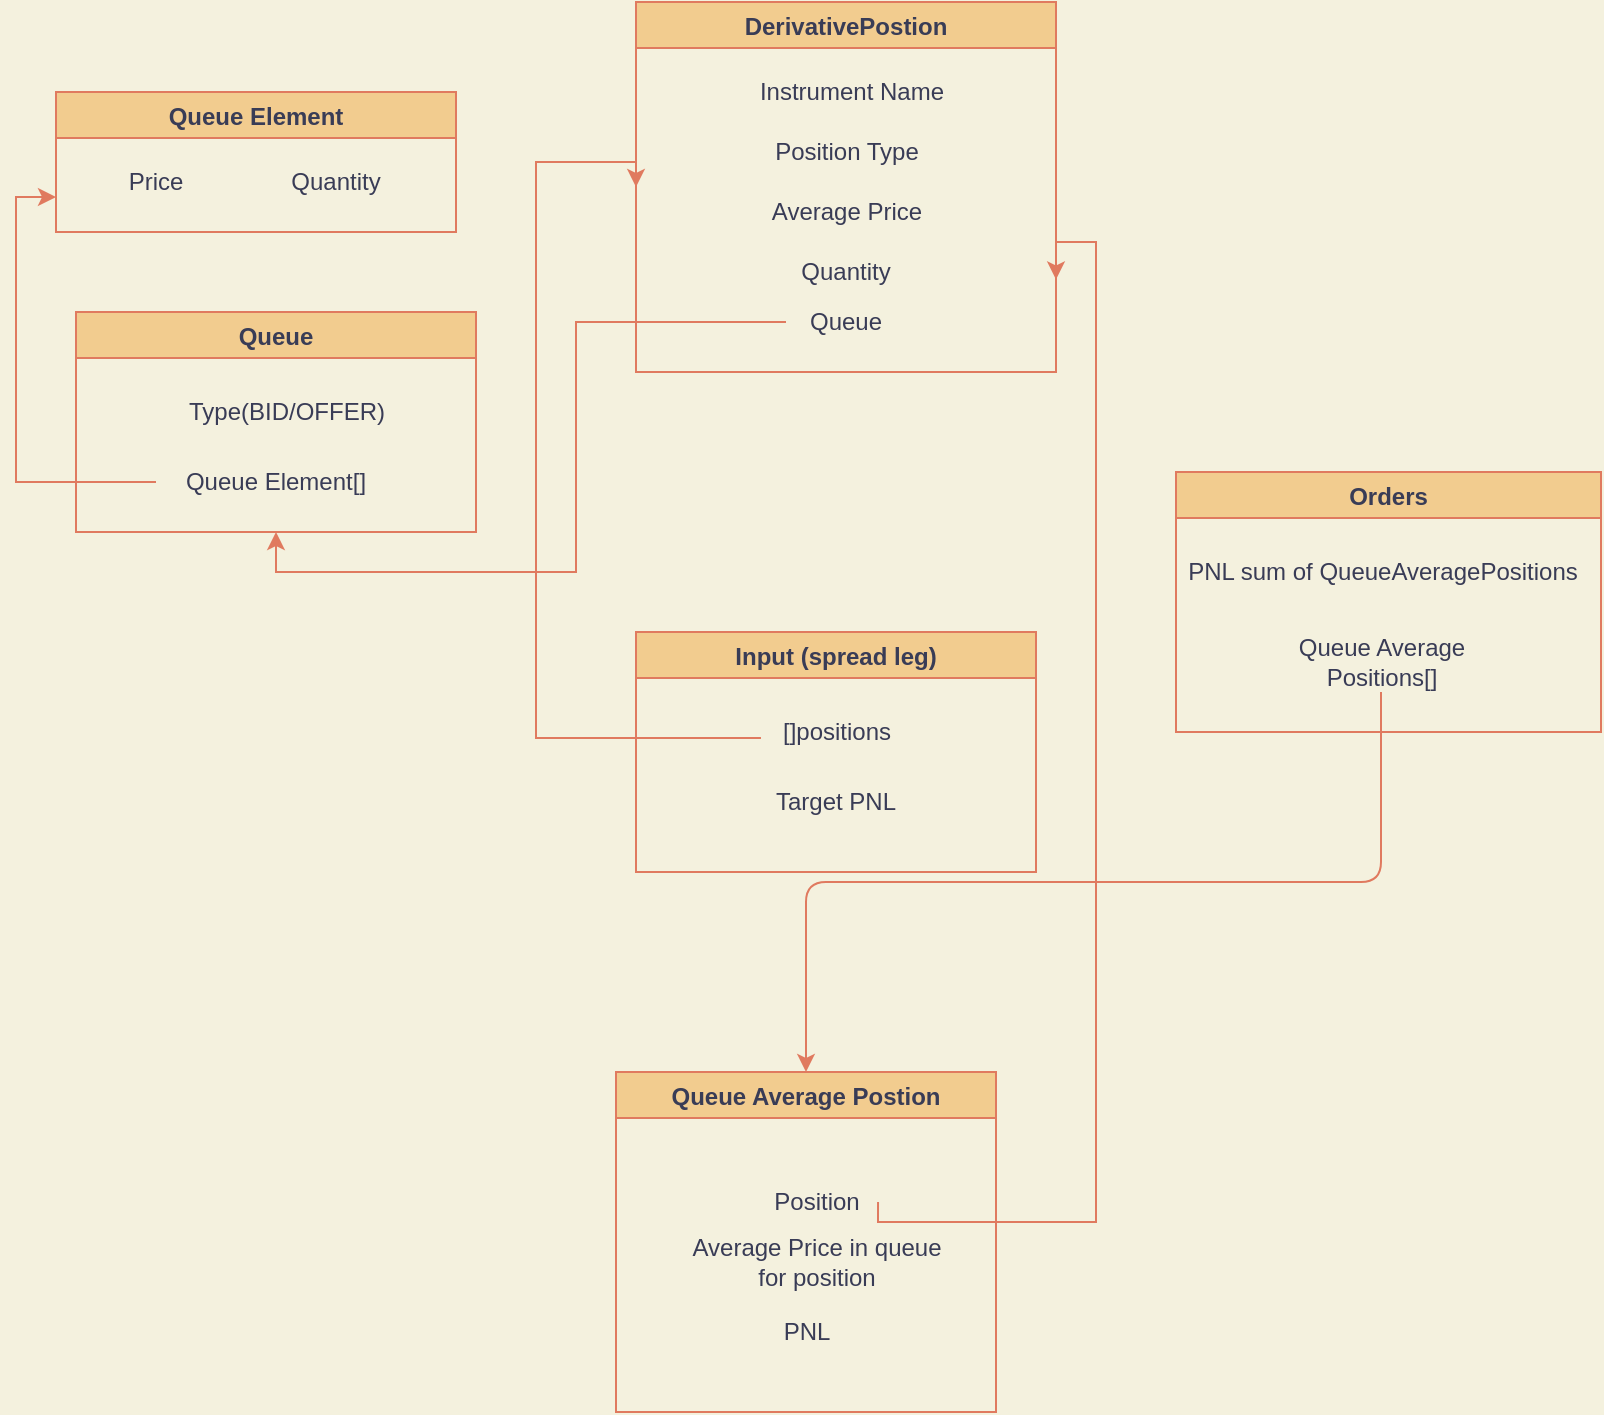 <mxfile version="18.0.4" type="github">
  <diagram id="R2lEEEUBdFMjLlhIrx00" name="Page-1">
    <mxGraphModel dx="1422" dy="752" grid="1" gridSize="10" guides="1" tooltips="1" connect="1" arrows="1" fold="1" page="1" pageScale="1" pageWidth="850" pageHeight="1100" background="#F4F1DE" math="0" shadow="0" extFonts="Permanent Marker^https://fonts.googleapis.com/css?family=Permanent+Marker">
      <root>
        <mxCell id="0" />
        <mxCell id="1" parent="0" />
        <mxCell id="Mf9E2BSEr2ASgr69kRrI-11" value="DerivativePostion" style="swimlane;fontFamily=Helvetica;shadow=0;fillColor=#F2CC8F;strokeColor=#E07A5F;fontColor=#393C56;" parent="1" vertex="1">
          <mxGeometry x="320" y="65" width="210" height="185" as="geometry" />
        </mxCell>
        <mxCell id="Mf9E2BSEr2ASgr69kRrI-15" value="Position Type" style="text;html=1;strokeColor=none;fillColor=none;align=center;verticalAlign=middle;whiteSpace=wrap;rounded=0;shadow=0;fontFamily=Helvetica;fontColor=#393C56;" parent="Mf9E2BSEr2ASgr69kRrI-11" vertex="1">
          <mxGeometry x="53" y="60" width="105" height="30" as="geometry" />
        </mxCell>
        <mxCell id="Mf9E2BSEr2ASgr69kRrI-18" value="Average Price" style="text;html=1;strokeColor=none;fillColor=none;align=center;verticalAlign=middle;whiteSpace=wrap;rounded=0;shadow=0;fontFamily=Helvetica;fontColor=#393C56;" parent="Mf9E2BSEr2ASgr69kRrI-11" vertex="1">
          <mxGeometry x="63" y="90" width="85" height="30" as="geometry" />
        </mxCell>
        <mxCell id="Mf9E2BSEr2ASgr69kRrI-19" value="Quantity" style="text;html=1;strokeColor=none;fillColor=none;align=center;verticalAlign=middle;whiteSpace=wrap;rounded=0;shadow=0;fontFamily=Helvetica;fontColor=#393C56;" parent="Mf9E2BSEr2ASgr69kRrI-11" vertex="1">
          <mxGeometry x="75" y="120" width="60" height="30" as="geometry" />
        </mxCell>
        <mxCell id="Mf9E2BSEr2ASgr69kRrI-59" value="Instrument Name" style="text;html=1;strokeColor=none;fillColor=none;align=center;verticalAlign=middle;whiteSpace=wrap;rounded=0;shadow=0;fontFamily=Helvetica;fontColor=#393C56;" parent="Mf9E2BSEr2ASgr69kRrI-11" vertex="1">
          <mxGeometry x="58" y="30" width="100" height="30" as="geometry" />
        </mxCell>
        <mxCell id="0EmC3urb97hZR-KGXPaL-1" value="Queue" style="text;html=1;strokeColor=none;fillColor=none;align=center;verticalAlign=middle;whiteSpace=wrap;rounded=0;shadow=0;fontFamily=Helvetica;fontColor=#393C56;" vertex="1" parent="Mf9E2BSEr2ASgr69kRrI-11">
          <mxGeometry x="75" y="145" width="60" height="30" as="geometry" />
        </mxCell>
        <mxCell id="Mf9E2BSEr2ASgr69kRrI-22" value="Queue" style="swimlane;fontFamily=Helvetica;shadow=0;fillColor=#F2CC8F;strokeColor=#E07A5F;fontColor=#393C56;" parent="1" vertex="1">
          <mxGeometry x="40" y="220" width="200" height="110" as="geometry" />
        </mxCell>
        <mxCell id="Mf9E2BSEr2ASgr69kRrI-27" value="Type(BID/OFFER)" style="text;html=1;align=center;verticalAlign=middle;resizable=0;points=[];autosize=1;strokeColor=none;fillColor=none;fontFamily=Helvetica;fontColor=#393C56;" parent="Mf9E2BSEr2ASgr69kRrI-22" vertex="1">
          <mxGeometry x="50" y="40" width="110" height="20" as="geometry" />
        </mxCell>
        <mxCell id="Mf9E2BSEr2ASgr69kRrI-30" value="Queue Element[]" style="text;html=1;strokeColor=none;fillColor=none;align=center;verticalAlign=middle;whiteSpace=wrap;rounded=0;shadow=0;fontFamily=Helvetica;fontColor=#393C56;" parent="Mf9E2BSEr2ASgr69kRrI-22" vertex="1">
          <mxGeometry x="40" y="70" width="120" height="30" as="geometry" />
        </mxCell>
        <mxCell id="Mf9E2BSEr2ASgr69kRrI-31" value="Queue Element" style="swimlane;shadow=0;fontFamily=Helvetica;fillColor=#F2CC8F;strokeColor=#E07A5F;fontColor=#393C56;" parent="1" vertex="1">
          <mxGeometry x="30" y="110" width="200" height="70" as="geometry" />
        </mxCell>
        <mxCell id="Mf9E2BSEr2ASgr69kRrI-33" value="Price" style="text;html=1;strokeColor=none;fillColor=none;align=center;verticalAlign=middle;whiteSpace=wrap;rounded=0;shadow=0;fontFamily=Helvetica;fontColor=#393C56;" parent="Mf9E2BSEr2ASgr69kRrI-31" vertex="1">
          <mxGeometry x="20" y="30" width="60" height="30" as="geometry" />
        </mxCell>
        <mxCell id="Mf9E2BSEr2ASgr69kRrI-34" value="Quantity" style="text;html=1;strokeColor=none;fillColor=none;align=center;verticalAlign=middle;whiteSpace=wrap;rounded=0;shadow=0;fontFamily=Helvetica;fontColor=#393C56;" parent="Mf9E2BSEr2ASgr69kRrI-31" vertex="1">
          <mxGeometry x="110" y="30" width="60" height="30" as="geometry" />
        </mxCell>
        <mxCell id="0EmC3urb97hZR-KGXPaL-2" style="edgeStyle=orthogonalEdgeStyle;curved=0;rounded=1;sketch=0;orthogonalLoop=1;jettySize=auto;html=1;exitX=0.5;exitY=1;exitDx=0;exitDy=0;fontColor=#393C56;strokeColor=#E07A5F;fillColor=#F2CC8F;entryX=0.5;entryY=0;entryDx=0;entryDy=0;" edge="1" parent="1" source="Mf9E2BSEr2ASgr69kRrI-42" target="Mf9E2BSEr2ASgr69kRrI-62">
          <mxGeometry relative="1" as="geometry">
            <mxPoint x="692.5" y="660" as="targetPoint" />
          </mxGeometry>
        </mxCell>
        <mxCell id="Mf9E2BSEr2ASgr69kRrI-40" value="Orders" style="swimlane;shadow=0;fontFamily=Helvetica;fillColor=#F2CC8F;strokeColor=#E07A5F;fontColor=#393C56;" parent="1" vertex="1">
          <mxGeometry x="590" y="300" width="212.5" height="130" as="geometry" />
        </mxCell>
        <mxCell id="Mf9E2BSEr2ASgr69kRrI-42" value="Queue Average Positions[]" style="text;html=1;strokeColor=none;fillColor=none;align=center;verticalAlign=middle;whiteSpace=wrap;rounded=0;shadow=0;fontFamily=Helvetica;fontColor=#393C56;" parent="Mf9E2BSEr2ASgr69kRrI-40" vertex="1">
          <mxGeometry x="32.5" y="80" width="140" height="30" as="geometry" />
        </mxCell>
        <mxCell id="0EmC3urb97hZR-KGXPaL-8" value="PNL sum of QueueAveragePositions" style="text;html=1;align=center;verticalAlign=middle;resizable=0;points=[];autosize=1;strokeColor=none;fillColor=none;fontColor=#393C56;" vertex="1" parent="Mf9E2BSEr2ASgr69kRrI-40">
          <mxGeometry x="-7.5" y="40" width="220" height="20" as="geometry" />
        </mxCell>
        <mxCell id="Mf9E2BSEr2ASgr69kRrI-44" value="Input (spread leg)" style="swimlane;shadow=0;fontFamily=Helvetica;fillColor=#F2CC8F;strokeColor=#E07A5F;fontColor=#393C56;" parent="1" vertex="1">
          <mxGeometry x="320" y="380" width="200" height="120" as="geometry" />
        </mxCell>
        <mxCell id="Mf9E2BSEr2ASgr69kRrI-55" value="[]positions" style="text;html=1;align=center;verticalAlign=middle;resizable=0;points=[];autosize=1;strokeColor=none;fillColor=none;fontFamily=Helvetica;fontColor=#393C56;" parent="Mf9E2BSEr2ASgr69kRrI-44" vertex="1">
          <mxGeometry x="65" y="40" width="70" height="20" as="geometry" />
        </mxCell>
        <mxCell id="Mf9E2BSEr2ASgr69kRrI-57" value="Target PNL" style="text;html=1;strokeColor=none;fillColor=none;align=center;verticalAlign=middle;whiteSpace=wrap;rounded=0;shadow=0;fontFamily=Helvetica;fontColor=#393C56;" parent="Mf9E2BSEr2ASgr69kRrI-44" vertex="1">
          <mxGeometry x="60" y="70" width="80" height="30" as="geometry" />
        </mxCell>
        <mxCell id="Mf9E2BSEr2ASgr69kRrI-45" style="edgeStyle=orthogonalEdgeStyle;rounded=0;orthogonalLoop=1;jettySize=auto;html=1;entryX=0;entryY=0.75;entryDx=0;entryDy=0;fontFamily=Helvetica;labelBackgroundColor=#F4F1DE;strokeColor=#E07A5F;fontColor=#393C56;" parent="1" source="Mf9E2BSEr2ASgr69kRrI-30" target="Mf9E2BSEr2ASgr69kRrI-31" edge="1">
          <mxGeometry relative="1" as="geometry">
            <Array as="points">
              <mxPoint x="10" y="305" />
              <mxPoint x="10" y="163" />
            </Array>
          </mxGeometry>
        </mxCell>
        <mxCell id="Mf9E2BSEr2ASgr69kRrI-49" style="edgeStyle=orthogonalEdgeStyle;rounded=0;orthogonalLoop=1;jettySize=auto;html=1;entryX=0;entryY=0.5;entryDx=0;entryDy=0;fontFamily=Helvetica;labelBackgroundColor=#F4F1DE;strokeColor=#E07A5F;fontColor=#393C56;exitX=-0.036;exitY=0.65;exitDx=0;exitDy=0;exitPerimeter=0;" parent="1" source="Mf9E2BSEr2ASgr69kRrI-55" target="Mf9E2BSEr2ASgr69kRrI-11" edge="1">
          <mxGeometry relative="1" as="geometry">
            <Array as="points">
              <mxPoint x="270" y="433" />
              <mxPoint x="270" y="145" />
              <mxPoint x="320" y="145" />
            </Array>
            <mxPoint x="270" y="510" as="sourcePoint" />
          </mxGeometry>
        </mxCell>
        <mxCell id="Mf9E2BSEr2ASgr69kRrI-62" value="Queue Average Postion" style="swimlane;shadow=0;fontFamily=Helvetica;fillColor=#F2CC8F;strokeColor=#E07A5F;fontColor=#393C56;" parent="1" vertex="1">
          <mxGeometry x="310" y="600" width="190" height="170" as="geometry" />
        </mxCell>
        <mxCell id="Mf9E2BSEr2ASgr69kRrI-65" value="Position" style="text;html=1;align=center;verticalAlign=middle;resizable=0;points=[];autosize=1;strokeColor=none;fillColor=none;fontFamily=Helvetica;fontColor=#393C56;" parent="Mf9E2BSEr2ASgr69kRrI-62" vertex="1">
          <mxGeometry x="70" y="55" width="60" height="20" as="geometry" />
        </mxCell>
        <mxCell id="Mf9E2BSEr2ASgr69kRrI-67" value="Average Price in queue for position" style="text;html=1;strokeColor=none;fillColor=none;align=center;verticalAlign=middle;whiteSpace=wrap;rounded=0;shadow=0;fontFamily=Helvetica;fontColor=#393C56;" parent="Mf9E2BSEr2ASgr69kRrI-62" vertex="1">
          <mxGeometry x="32.5" y="80" width="135" height="30" as="geometry" />
        </mxCell>
        <mxCell id="0EmC3urb97hZR-KGXPaL-11" value="PNL " style="text;html=1;align=center;verticalAlign=middle;resizable=0;points=[];autosize=1;strokeColor=none;fillColor=none;fontColor=#393C56;" vertex="1" parent="Mf9E2BSEr2ASgr69kRrI-62">
          <mxGeometry x="75" y="120" width="40" height="20" as="geometry" />
        </mxCell>
        <mxCell id="Mf9E2BSEr2ASgr69kRrI-64" style="edgeStyle=orthogonalEdgeStyle;rounded=0;orthogonalLoop=1;jettySize=auto;html=1;entryX=0.5;entryY=1;entryDx=0;entryDy=0;fontFamily=Helvetica;labelBackgroundColor=#F4F1DE;strokeColor=#E07A5F;fontColor=#393C56;exitX=0;exitY=0.5;exitDx=0;exitDy=0;" parent="1" source="0EmC3urb97hZR-KGXPaL-1" target="Mf9E2BSEr2ASgr69kRrI-22" edge="1">
          <mxGeometry relative="1" as="geometry">
            <mxPoint x="370" y="210" as="sourcePoint" />
            <Array as="points">
              <mxPoint x="290" y="225" />
              <mxPoint x="290" y="350" />
              <mxPoint x="140" y="350" />
            </Array>
          </mxGeometry>
        </mxCell>
        <mxCell id="Mf9E2BSEr2ASgr69kRrI-66" style="edgeStyle=orthogonalEdgeStyle;rounded=0;orthogonalLoop=1;jettySize=auto;html=1;entryX=1;entryY=0.75;entryDx=0;entryDy=0;fontFamily=Helvetica;labelBackgroundColor=#F4F1DE;strokeColor=#E07A5F;fontColor=#393C56;exitX=1.017;exitY=0.5;exitDx=0;exitDy=0;exitPerimeter=0;" parent="1" source="Mf9E2BSEr2ASgr69kRrI-65" target="Mf9E2BSEr2ASgr69kRrI-11" edge="1">
          <mxGeometry relative="1" as="geometry">
            <Array as="points">
              <mxPoint x="441" y="675" />
              <mxPoint x="550" y="675" />
              <mxPoint x="550" y="185" />
              <mxPoint x="530" y="185" />
            </Array>
          </mxGeometry>
        </mxCell>
      </root>
    </mxGraphModel>
  </diagram>
</mxfile>
